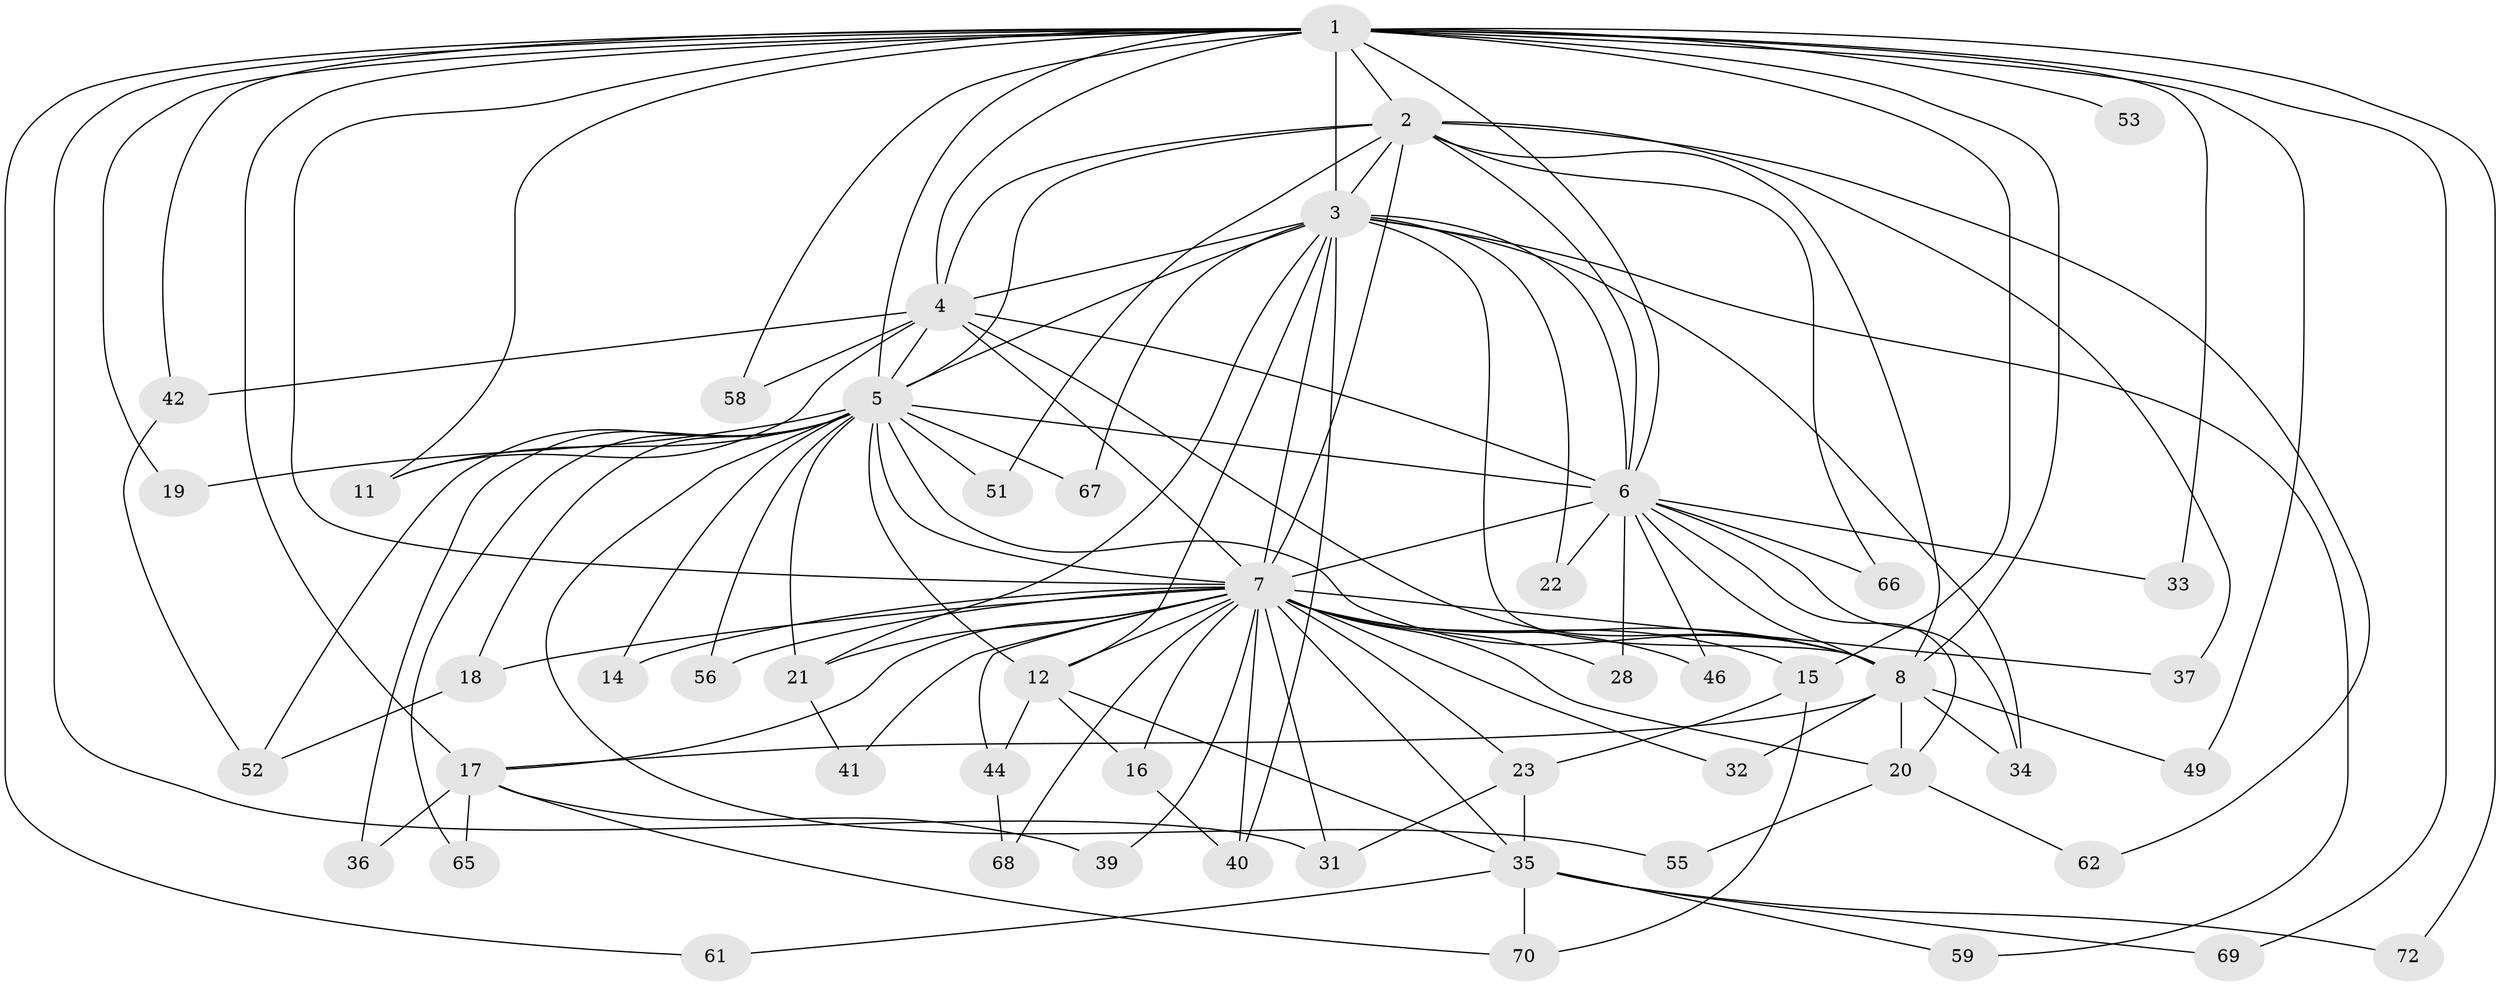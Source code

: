 // original degree distribution, {24: 0.0136986301369863, 14: 0.0273972602739726, 17: 0.0273972602739726, 19: 0.0136986301369863, 20: 0.0273972602739726, 16: 0.0136986301369863, 15: 0.0136986301369863, 3: 0.2328767123287671, 6: 0.0273972602739726, 2: 0.5205479452054794, 4: 0.0410958904109589, 5: 0.0410958904109589}
// Generated by graph-tools (version 1.1) at 2025/11/02/27/25 16:11:03]
// undirected, 51 vertices, 124 edges
graph export_dot {
graph [start="1"]
  node [color=gray90,style=filled];
  1 [super="+50"];
  2 [super="+38"];
  3 [super="+26"];
  4 [super="+13"];
  5 [super="+9"];
  6 [super="+64"];
  7 [super="+10"];
  8 [super="+29"];
  11 [super="+27"];
  12 [super="+30"];
  14;
  15 [super="+71"];
  16;
  17 [super="+48"];
  18 [super="+63"];
  19;
  20 [super="+24"];
  21 [super="+25"];
  22;
  23 [super="+60"];
  28;
  31;
  32 [super="+45"];
  33;
  34 [super="+47"];
  35 [super="+43"];
  36;
  37;
  39;
  40 [super="+57"];
  41;
  42 [super="+54"];
  44;
  46;
  49;
  51;
  52;
  53;
  55;
  56;
  58;
  59;
  61;
  62;
  65;
  66;
  67;
  68;
  69;
  70 [super="+73"];
  72;
  1 -- 2;
  1 -- 3 [weight=2];
  1 -- 4;
  1 -- 5 [weight=2];
  1 -- 6;
  1 -- 7 [weight=2];
  1 -- 8;
  1 -- 11;
  1 -- 15 [weight=2];
  1 -- 17;
  1 -- 19;
  1 -- 33;
  1 -- 42;
  1 -- 49;
  1 -- 53 [weight=2];
  1 -- 58;
  1 -- 61;
  1 -- 69;
  1 -- 72;
  1 -- 31;
  2 -- 3;
  2 -- 4;
  2 -- 5 [weight=2];
  2 -- 6;
  2 -- 7 [weight=2];
  2 -- 8 [weight=2];
  2 -- 37;
  2 -- 51;
  2 -- 62;
  2 -- 66;
  3 -- 4;
  3 -- 5 [weight=2];
  3 -- 6;
  3 -- 7 [weight=2];
  3 -- 8;
  3 -- 12;
  3 -- 21;
  3 -- 22;
  3 -- 40;
  3 -- 59;
  3 -- 67;
  3 -- 34;
  4 -- 5 [weight=2];
  4 -- 6 [weight=2];
  4 -- 7 [weight=2];
  4 -- 8;
  4 -- 42 [weight=2];
  4 -- 58;
  4 -- 11;
  5 -- 6 [weight=3];
  5 -- 7 [weight=4];
  5 -- 8 [weight=2];
  5 -- 14;
  5 -- 19;
  5 -- 21;
  5 -- 36;
  5 -- 52;
  5 -- 65;
  5 -- 67;
  5 -- 11;
  5 -- 18;
  5 -- 51;
  5 -- 55;
  5 -- 56;
  5 -- 12;
  6 -- 7 [weight=2];
  6 -- 8 [weight=2];
  6 -- 20;
  6 -- 22;
  6 -- 28;
  6 -- 33;
  6 -- 34;
  6 -- 46;
  6 -- 66;
  7 -- 8 [weight=2];
  7 -- 20;
  7 -- 23 [weight=2];
  7 -- 28;
  7 -- 32;
  7 -- 37;
  7 -- 39;
  7 -- 41;
  7 -- 46;
  7 -- 68;
  7 -- 12;
  7 -- 14;
  7 -- 15;
  7 -- 16;
  7 -- 18;
  7 -- 31;
  7 -- 44;
  7 -- 56;
  7 -- 35;
  7 -- 40;
  7 -- 21;
  7 -- 17;
  8 -- 17;
  8 -- 32 [weight=2];
  8 -- 34;
  8 -- 20;
  8 -- 49;
  12 -- 16;
  12 -- 35;
  12 -- 44;
  15 -- 23;
  15 -- 70;
  16 -- 40;
  17 -- 36;
  17 -- 39;
  17 -- 65;
  17 -- 70;
  18 -- 52;
  20 -- 62;
  20 -- 55;
  21 -- 41;
  23 -- 31;
  23 -- 35;
  35 -- 61;
  35 -- 69;
  35 -- 70;
  35 -- 72;
  35 -- 59;
  42 -- 52;
  44 -- 68;
}
